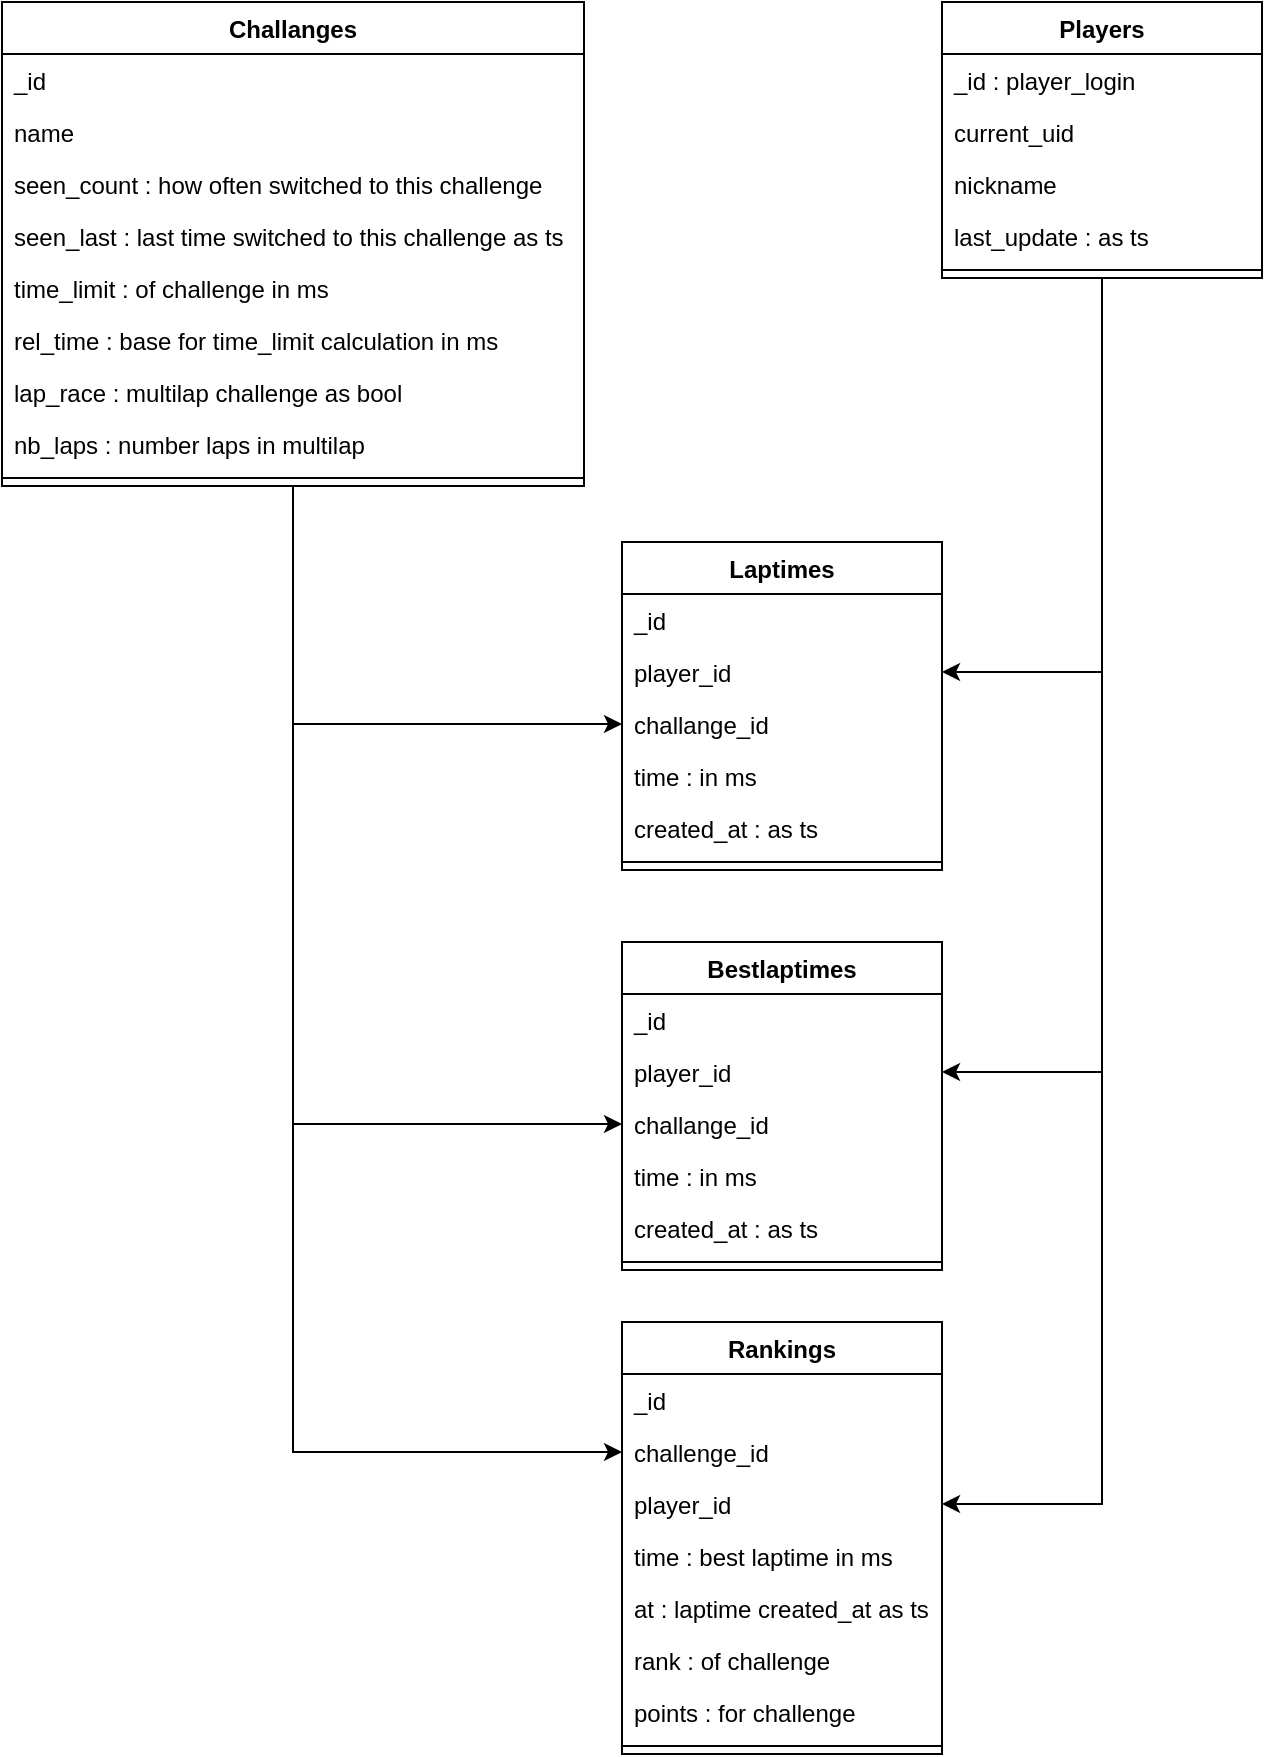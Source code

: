 <mxfile version="14.1.8" type="device"><diagram id="GvHbLGwMmbhhfIeFvPbO" name="Seite-1"><mxGraphModel dx="1102" dy="1000" grid="1" gridSize="10" guides="1" tooltips="1" connect="1" arrows="1" fold="1" page="1" pageScale="1" pageWidth="827" pageHeight="1169" math="0" shadow="0"><root><mxCell id="0"/><mxCell id="1" parent="0"/><mxCell id="rKmt_01Rh1brTcauh0tl-51" value="" style="edgeStyle=orthogonalEdgeStyle;rounded=0;orthogonalLoop=1;jettySize=auto;html=1;entryX=1;entryY=0.5;entryDx=0;entryDy=0;" parent="1" source="rKmt_01Rh1brTcauh0tl-2" target="rKmt_01Rh1brTcauh0tl-31" edge="1"><mxGeometry relative="1" as="geometry"><mxPoint x="809" y="195" as="targetPoint"/></mxGeometry></mxCell><mxCell id="rKmt_01Rh1brTcauh0tl-65" value="" style="edgeStyle=orthogonalEdgeStyle;rounded=0;orthogonalLoop=1;jettySize=auto;html=1;entryX=1;entryY=0.5;entryDx=0;entryDy=0;" parent="1" source="rKmt_01Rh1brTcauh0tl-2" target="rKmt_01Rh1brTcauh0tl-54" edge="1"><mxGeometry relative="1" as="geometry"><mxPoint x="809" y="169" as="targetPoint"/></mxGeometry></mxCell><mxCell id="3C75Sr1dBxnXOI71Ouzz-18" value="" style="edgeStyle=orthogonalEdgeStyle;rounded=0;orthogonalLoop=1;jettySize=auto;html=1;entryX=1;entryY=0.5;entryDx=0;entryDy=0;" parent="1" source="rKmt_01Rh1brTcauh0tl-2" target="3C75Sr1dBxnXOI71Ouzz-10" edge="1"><mxGeometry relative="1" as="geometry"><mxPoint x="489" y="169" as="targetPoint"/></mxGeometry></mxCell><mxCell id="rKmt_01Rh1brTcauh0tl-2" value="Players" style="swimlane;fontStyle=1;align=center;verticalAlign=top;childLayout=stackLayout;horizontal=1;startSize=26;horizontalStack=0;resizeParent=1;resizeParentMax=0;resizeLast=0;collapsible=1;marginBottom=0;" parent="1" vertex="1"><mxGeometry x="569" y="100" width="160" height="138" as="geometry"/></mxCell><mxCell id="rKmt_01Rh1brTcauh0tl-3" value="_id : player_login" style="text;strokeColor=none;fillColor=none;align=left;verticalAlign=top;spacingLeft=4;spacingRight=4;overflow=hidden;rotatable=0;points=[[0,0.5],[1,0.5]];portConstraint=eastwest;" parent="rKmt_01Rh1brTcauh0tl-2" vertex="1"><mxGeometry y="26" width="160" height="26" as="geometry"/></mxCell><mxCell id="qAfZdYTN4PTpI2n6EuEr-1" value="current_uid" style="text;strokeColor=none;fillColor=none;align=left;verticalAlign=top;spacingLeft=4;spacingRight=4;overflow=hidden;rotatable=0;points=[[0,0.5],[1,0.5]];portConstraint=eastwest;" parent="rKmt_01Rh1brTcauh0tl-2" vertex="1"><mxGeometry y="52" width="160" height="26" as="geometry"/></mxCell><mxCell id="rKmt_01Rh1brTcauh0tl-8" value="nickname" style="text;strokeColor=none;fillColor=none;align=left;verticalAlign=top;spacingLeft=4;spacingRight=4;overflow=hidden;rotatable=0;points=[[0,0.5],[1,0.5]];portConstraint=eastwest;" parent="rKmt_01Rh1brTcauh0tl-2" vertex="1"><mxGeometry y="78" width="160" height="26" as="geometry"/></mxCell><mxCell id="rKmt_01Rh1brTcauh0tl-9" value="last_update : as ts" style="text;strokeColor=none;fillColor=none;align=left;verticalAlign=top;spacingLeft=4;spacingRight=4;overflow=hidden;rotatable=0;points=[[0,0.5],[1,0.5]];portConstraint=eastwest;" parent="rKmt_01Rh1brTcauh0tl-2" vertex="1"><mxGeometry y="104" width="160" height="26" as="geometry"/></mxCell><mxCell id="rKmt_01Rh1brTcauh0tl-5" value="" style="line;strokeWidth=1;fillColor=none;align=left;verticalAlign=middle;spacingTop=-1;spacingLeft=3;spacingRight=3;rotatable=0;labelPosition=right;points=[];portConstraint=eastwest;" parent="rKmt_01Rh1brTcauh0tl-2" vertex="1"><mxGeometry y="130" width="160" height="8" as="geometry"/></mxCell><mxCell id="rKmt_01Rh1brTcauh0tl-42" value="" style="edgeStyle=orthogonalEdgeStyle;rounded=0;orthogonalLoop=1;jettySize=auto;html=1;entryX=0;entryY=0.5;entryDx=0;entryDy=0;" parent="1" source="rKmt_01Rh1brTcauh0tl-24" target="rKmt_01Rh1brTcauh0tl-34" edge="1"><mxGeometry relative="1" as="geometry"><mxPoint x="489" y="560" as="targetPoint"/></mxGeometry></mxCell><mxCell id="rKmt_01Rh1brTcauh0tl-70" value="" style="edgeStyle=orthogonalEdgeStyle;rounded=0;orthogonalLoop=1;jettySize=auto;html=1;entryX=0;entryY=0.5;entryDx=0;entryDy=0;" parent="1" source="rKmt_01Rh1brTcauh0tl-24" target="rKmt_01Rh1brTcauh0tl-55" edge="1"><mxGeometry relative="1" as="geometry"><mxPoint x="339" y="343" as="targetPoint"/></mxGeometry></mxCell><mxCell id="3C75Sr1dBxnXOI71Ouzz-23" value="" style="edgeStyle=orthogonalEdgeStyle;rounded=0;orthogonalLoop=1;jettySize=auto;html=1;entryX=0;entryY=0.5;entryDx=0;entryDy=0;" parent="1" source="rKmt_01Rh1brTcauh0tl-24" target="3C75Sr1dBxnXOI71Ouzz-9" edge="1"><mxGeometry relative="1" as="geometry"><mxPoint x="339" y="343" as="targetPoint"/></mxGeometry></mxCell><mxCell id="rKmt_01Rh1brTcauh0tl-24" value="Challanges" style="swimlane;fontStyle=1;align=center;verticalAlign=top;childLayout=stackLayout;horizontal=1;startSize=26;horizontalStack=0;resizeParent=1;resizeParentMax=0;resizeLast=0;collapsible=1;marginBottom=0;" parent="1" vertex="1"><mxGeometry x="99" y="100" width="291" height="242" as="geometry"/></mxCell><mxCell id="rKmt_01Rh1brTcauh0tl-25" value="_id" style="text;strokeColor=none;fillColor=none;align=left;verticalAlign=top;spacingLeft=4;spacingRight=4;overflow=hidden;rotatable=0;points=[[0,0.5],[1,0.5]];portConstraint=eastwest;" parent="rKmt_01Rh1brTcauh0tl-24" vertex="1"><mxGeometry y="26" width="291" height="26" as="geometry"/></mxCell><mxCell id="rKmt_01Rh1brTcauh0tl-26" value="name" style="text;strokeColor=none;fillColor=none;align=left;verticalAlign=top;spacingLeft=4;spacingRight=4;overflow=hidden;rotatable=0;points=[[0,0.5],[1,0.5]];portConstraint=eastwest;" parent="rKmt_01Rh1brTcauh0tl-24" vertex="1"><mxGeometry y="52" width="291" height="26" as="geometry"/></mxCell><mxCell id="2JA51jBE7Q1bD2weZ3pu-1" value="seen_count : how often switched to this challenge" style="text;strokeColor=none;fillColor=none;align=left;verticalAlign=top;spacingLeft=4;spacingRight=4;overflow=hidden;rotatable=0;points=[[0,0.5],[1,0.5]];portConstraint=eastwest;" vertex="1" parent="rKmt_01Rh1brTcauh0tl-24"><mxGeometry y="78" width="291" height="26" as="geometry"/></mxCell><mxCell id="2JA51jBE7Q1bD2weZ3pu-2" value="seen_last : last time switched to this challenge as ts" style="text;strokeColor=none;fillColor=none;align=left;verticalAlign=top;spacingLeft=4;spacingRight=4;overflow=hidden;rotatable=0;points=[[0,0.5],[1,0.5]];portConstraint=eastwest;" vertex="1" parent="rKmt_01Rh1brTcauh0tl-24"><mxGeometry y="104" width="291" height="26" as="geometry"/></mxCell><mxCell id="2JA51jBE7Q1bD2weZ3pu-4" value="time_limit : of challenge in ms" style="text;strokeColor=none;fillColor=none;align=left;verticalAlign=top;spacingLeft=4;spacingRight=4;overflow=hidden;rotatable=0;points=[[0,0.5],[1,0.5]];portConstraint=eastwest;" vertex="1" parent="rKmt_01Rh1brTcauh0tl-24"><mxGeometry y="130" width="291" height="26" as="geometry"/></mxCell><mxCell id="2JA51jBE7Q1bD2weZ3pu-3" value="rel_time : base for time_limit calculation in ms" style="text;strokeColor=none;fillColor=none;align=left;verticalAlign=top;spacingLeft=4;spacingRight=4;overflow=hidden;rotatable=0;points=[[0,0.5],[1,0.5]];portConstraint=eastwest;" vertex="1" parent="rKmt_01Rh1brTcauh0tl-24"><mxGeometry y="156" width="291" height="26" as="geometry"/></mxCell><mxCell id="2JA51jBE7Q1bD2weZ3pu-5" value="lap_race : multilap challenge as bool" style="text;strokeColor=none;fillColor=none;align=left;verticalAlign=top;spacingLeft=4;spacingRight=4;overflow=hidden;rotatable=0;points=[[0,0.5],[1,0.5]];portConstraint=eastwest;" vertex="1" parent="rKmt_01Rh1brTcauh0tl-24"><mxGeometry y="182" width="291" height="26" as="geometry"/></mxCell><mxCell id="2JA51jBE7Q1bD2weZ3pu-6" value="nb_laps : number laps in multilap" style="text;strokeColor=none;fillColor=none;align=left;verticalAlign=top;spacingLeft=4;spacingRight=4;overflow=hidden;rotatable=0;points=[[0,0.5],[1,0.5]];portConstraint=eastwest;" vertex="1" parent="rKmt_01Rh1brTcauh0tl-24"><mxGeometry y="208" width="291" height="26" as="geometry"/></mxCell><mxCell id="rKmt_01Rh1brTcauh0tl-27" value="" style="line;strokeWidth=1;fillColor=none;align=left;verticalAlign=middle;spacingTop=-1;spacingLeft=3;spacingRight=3;rotatable=0;labelPosition=right;points=[];portConstraint=eastwest;" parent="rKmt_01Rh1brTcauh0tl-24" vertex="1"><mxGeometry y="234" width="291" height="8" as="geometry"/></mxCell><mxCell id="rKmt_01Rh1brTcauh0tl-29" value="Laptimes" style="swimlane;fontStyle=1;align=center;verticalAlign=top;childLayout=stackLayout;horizontal=1;startSize=26;horizontalStack=0;resizeParent=1;resizeParentMax=0;resizeLast=0;collapsible=1;marginBottom=0;" parent="1" vertex="1"><mxGeometry x="409" y="370" width="160" height="164" as="geometry"/></mxCell><mxCell id="rKmt_01Rh1brTcauh0tl-30" value="_id" style="text;strokeColor=none;fillColor=none;align=left;verticalAlign=top;spacingLeft=4;spacingRight=4;overflow=hidden;rotatable=0;points=[[0,0.5],[1,0.5]];portConstraint=eastwest;" parent="rKmt_01Rh1brTcauh0tl-29" vertex="1"><mxGeometry y="26" width="160" height="26" as="geometry"/></mxCell><mxCell id="rKmt_01Rh1brTcauh0tl-31" value="player_id" style="text;strokeColor=none;fillColor=none;align=left;verticalAlign=top;spacingLeft=4;spacingRight=4;overflow=hidden;rotatable=0;points=[[0,0.5],[1,0.5]];portConstraint=eastwest;" parent="rKmt_01Rh1brTcauh0tl-29" vertex="1"><mxGeometry y="52" width="160" height="26" as="geometry"/></mxCell><mxCell id="rKmt_01Rh1brTcauh0tl-34" value="challange_id" style="text;strokeColor=none;fillColor=none;align=left;verticalAlign=top;spacingLeft=4;spacingRight=4;overflow=hidden;rotatable=0;points=[[0,0.5],[1,0.5]];portConstraint=eastwest;" parent="rKmt_01Rh1brTcauh0tl-29" vertex="1"><mxGeometry y="78" width="160" height="26" as="geometry"/></mxCell><mxCell id="rKmt_01Rh1brTcauh0tl-35" value="time : in ms" style="text;strokeColor=none;fillColor=none;align=left;verticalAlign=top;spacingLeft=4;spacingRight=4;overflow=hidden;rotatable=0;points=[[0,0.5],[1,0.5]];portConstraint=eastwest;" parent="rKmt_01Rh1brTcauh0tl-29" vertex="1"><mxGeometry y="104" width="160" height="26" as="geometry"/></mxCell><mxCell id="rKmt_01Rh1brTcauh0tl-36" value="created_at : as ts" style="text;strokeColor=none;fillColor=none;align=left;verticalAlign=top;spacingLeft=4;spacingRight=4;overflow=hidden;rotatable=0;points=[[0,0.5],[1,0.5]];portConstraint=eastwest;" parent="rKmt_01Rh1brTcauh0tl-29" vertex="1"><mxGeometry y="130" width="160" height="26" as="geometry"/></mxCell><mxCell id="rKmt_01Rh1brTcauh0tl-32" value="" style="line;strokeWidth=1;fillColor=none;align=left;verticalAlign=middle;spacingTop=-1;spacingLeft=3;spacingRight=3;rotatable=0;labelPosition=right;points=[];portConstraint=eastwest;" parent="rKmt_01Rh1brTcauh0tl-29" vertex="1"><mxGeometry y="156" width="160" height="8" as="geometry"/></mxCell><mxCell id="rKmt_01Rh1brTcauh0tl-52" value="Bestlaptimes" style="swimlane;fontStyle=1;align=center;verticalAlign=top;childLayout=stackLayout;horizontal=1;startSize=26;horizontalStack=0;resizeParent=1;resizeParentMax=0;resizeLast=0;collapsible=1;marginBottom=0;" parent="1" vertex="1"><mxGeometry x="409" y="570" width="160" height="164" as="geometry"/></mxCell><mxCell id="rKmt_01Rh1brTcauh0tl-53" value="_id" style="text;strokeColor=none;fillColor=none;align=left;verticalAlign=top;spacingLeft=4;spacingRight=4;overflow=hidden;rotatable=0;points=[[0,0.5],[1,0.5]];portConstraint=eastwest;" parent="rKmt_01Rh1brTcauh0tl-52" vertex="1"><mxGeometry y="26" width="160" height="26" as="geometry"/></mxCell><mxCell id="rKmt_01Rh1brTcauh0tl-54" value="player_id" style="text;strokeColor=none;fillColor=none;align=left;verticalAlign=top;spacingLeft=4;spacingRight=4;overflow=hidden;rotatable=0;points=[[0,0.5],[1,0.5]];portConstraint=eastwest;" parent="rKmt_01Rh1brTcauh0tl-52" vertex="1"><mxGeometry y="52" width="160" height="26" as="geometry"/></mxCell><mxCell id="rKmt_01Rh1brTcauh0tl-55" value="challange_id" style="text;strokeColor=none;fillColor=none;align=left;verticalAlign=top;spacingLeft=4;spacingRight=4;overflow=hidden;rotatable=0;points=[[0,0.5],[1,0.5]];portConstraint=eastwest;" parent="rKmt_01Rh1brTcauh0tl-52" vertex="1"><mxGeometry y="78" width="160" height="26" as="geometry"/></mxCell><mxCell id="rKmt_01Rh1brTcauh0tl-56" value="time : in ms" style="text;strokeColor=none;fillColor=none;align=left;verticalAlign=top;spacingLeft=4;spacingRight=4;overflow=hidden;rotatable=0;points=[[0,0.5],[1,0.5]];portConstraint=eastwest;" parent="rKmt_01Rh1brTcauh0tl-52" vertex="1"><mxGeometry y="104" width="160" height="26" as="geometry"/></mxCell><mxCell id="rKmt_01Rh1brTcauh0tl-57" value="created_at : as ts" style="text;strokeColor=none;fillColor=none;align=left;verticalAlign=top;spacingLeft=4;spacingRight=4;overflow=hidden;rotatable=0;points=[[0,0.5],[1,0.5]];portConstraint=eastwest;" parent="rKmt_01Rh1brTcauh0tl-52" vertex="1"><mxGeometry y="130" width="160" height="26" as="geometry"/></mxCell><mxCell id="rKmt_01Rh1brTcauh0tl-58" value="" style="line;strokeWidth=1;fillColor=none;align=left;verticalAlign=middle;spacingTop=-1;spacingLeft=3;spacingRight=3;rotatable=0;labelPosition=right;points=[];portConstraint=eastwest;" parent="rKmt_01Rh1brTcauh0tl-52" vertex="1"><mxGeometry y="156" width="160" height="8" as="geometry"/></mxCell><mxCell id="3C75Sr1dBxnXOI71Ouzz-1" value="Rankings" style="swimlane;fontStyle=1;align=center;verticalAlign=top;childLayout=stackLayout;horizontal=1;startSize=26;horizontalStack=0;resizeParent=1;resizeParentMax=0;resizeLast=0;collapsible=1;marginBottom=0;" parent="1" vertex="1"><mxGeometry x="409" y="760" width="160" height="216" as="geometry"/></mxCell><mxCell id="3C75Sr1dBxnXOI71Ouzz-2" value="_id" style="text;strokeColor=none;fillColor=none;align=left;verticalAlign=top;spacingLeft=4;spacingRight=4;overflow=hidden;rotatable=0;points=[[0,0.5],[1,0.5]];portConstraint=eastwest;" parent="3C75Sr1dBxnXOI71Ouzz-1" vertex="1"><mxGeometry y="26" width="160" height="26" as="geometry"/></mxCell><mxCell id="3C75Sr1dBxnXOI71Ouzz-9" value="challenge_id" style="text;strokeColor=none;fillColor=none;align=left;verticalAlign=top;spacingLeft=4;spacingRight=4;overflow=hidden;rotatable=0;points=[[0,0.5],[1,0.5]];portConstraint=eastwest;" parent="3C75Sr1dBxnXOI71Ouzz-1" vertex="1"><mxGeometry y="52" width="160" height="26" as="geometry"/></mxCell><mxCell id="3C75Sr1dBxnXOI71Ouzz-10" value="player_id" style="text;strokeColor=none;fillColor=none;align=left;verticalAlign=top;spacingLeft=4;spacingRight=4;overflow=hidden;rotatable=0;points=[[0,0.5],[1,0.5]];portConstraint=eastwest;" parent="3C75Sr1dBxnXOI71Ouzz-1" vertex="1"><mxGeometry y="78" width="160" height="26" as="geometry"/></mxCell><mxCell id="3C75Sr1dBxnXOI71Ouzz-3" value="time : best laptime in ms" style="text;strokeColor=none;fillColor=none;align=left;verticalAlign=top;spacingLeft=4;spacingRight=4;overflow=hidden;rotatable=0;points=[[0,0.5],[1,0.5]];portConstraint=eastwest;" parent="3C75Sr1dBxnXOI71Ouzz-1" vertex="1"><mxGeometry y="104" width="160" height="26" as="geometry"/></mxCell><mxCell id="3C75Sr1dBxnXOI71Ouzz-4" value="at : laptime created_at as ts" style="text;strokeColor=none;fillColor=none;align=left;verticalAlign=top;spacingLeft=4;spacingRight=4;overflow=hidden;rotatable=0;points=[[0,0.5],[1,0.5]];portConstraint=eastwest;" parent="3C75Sr1dBxnXOI71Ouzz-1" vertex="1"><mxGeometry y="130" width="160" height="26" as="geometry"/></mxCell><mxCell id="3C75Sr1dBxnXOI71Ouzz-5" value="rank : of challenge" style="text;strokeColor=none;fillColor=none;align=left;verticalAlign=top;spacingLeft=4;spacingRight=4;overflow=hidden;rotatable=0;points=[[0,0.5],[1,0.5]];portConstraint=eastwest;" parent="3C75Sr1dBxnXOI71Ouzz-1" vertex="1"><mxGeometry y="156" width="160" height="26" as="geometry"/></mxCell><mxCell id="3C75Sr1dBxnXOI71Ouzz-8" value="points : for challenge" style="text;strokeColor=none;fillColor=none;align=left;verticalAlign=top;spacingLeft=4;spacingRight=4;overflow=hidden;rotatable=0;points=[[0,0.5],[1,0.5]];portConstraint=eastwest;" parent="3C75Sr1dBxnXOI71Ouzz-1" vertex="1"><mxGeometry y="182" width="160" height="26" as="geometry"/></mxCell><mxCell id="3C75Sr1dBxnXOI71Ouzz-6" value="" style="line;strokeWidth=1;fillColor=none;align=left;verticalAlign=middle;spacingTop=-1;spacingLeft=3;spacingRight=3;rotatable=0;labelPosition=right;points=[];portConstraint=eastwest;" parent="3C75Sr1dBxnXOI71Ouzz-1" vertex="1"><mxGeometry y="208" width="160" height="8" as="geometry"/></mxCell></root></mxGraphModel></diagram></mxfile>